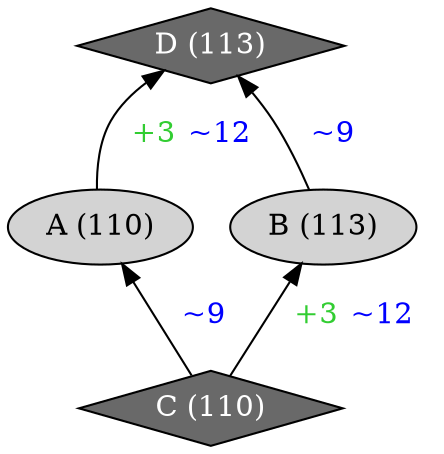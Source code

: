 digraph modelSetLattice{
rankdir="BT"
1 [label=<A (110)>, style="filled", fillcolor="lightgray"]
2 [label=<B (113)>, style="filled", fillcolor="lightgray"]
3 [label=<C (110)>, style="filled", shape="diamond", fillcolor="dimgray", fontcolor="white"]
4 [label=<D (113)>, style="filled", shape="diamond", fillcolor="dimgray", fontcolor="white"]
1 -> 4 [label=<  <font color="limegreen">+3</font> <font color="blue">~12</font>  >]
2 -> 4 [label=<  <font color="blue">~9</font>  >]
3 -> 1 [label=<  <font color="blue">~9</font>  >]
3 -> 2 [label=<  <font color="limegreen">+3</font> <font color="blue">~12</font>  >]
}
